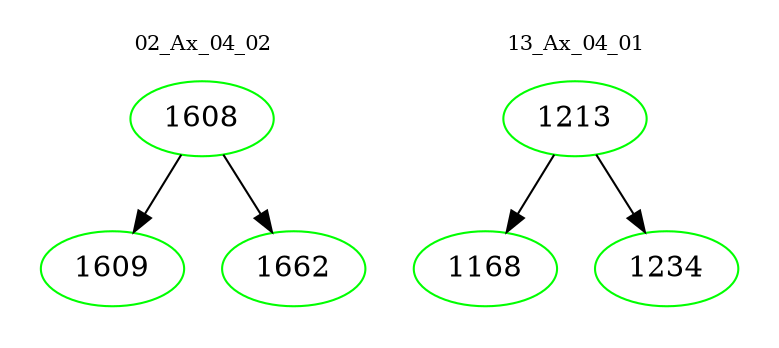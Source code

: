 digraph{
subgraph cluster_0 {
color = white
label = "02_Ax_04_02";
fontsize=10;
T0_1608 [label="1608", color="green"]
T0_1608 -> T0_1609 [color="black"]
T0_1609 [label="1609", color="green"]
T0_1608 -> T0_1662 [color="black"]
T0_1662 [label="1662", color="green"]
}
subgraph cluster_1 {
color = white
label = "13_Ax_04_01";
fontsize=10;
T1_1213 [label="1213", color="green"]
T1_1213 -> T1_1168 [color="black"]
T1_1168 [label="1168", color="green"]
T1_1213 -> T1_1234 [color="black"]
T1_1234 [label="1234", color="green"]
}
}

